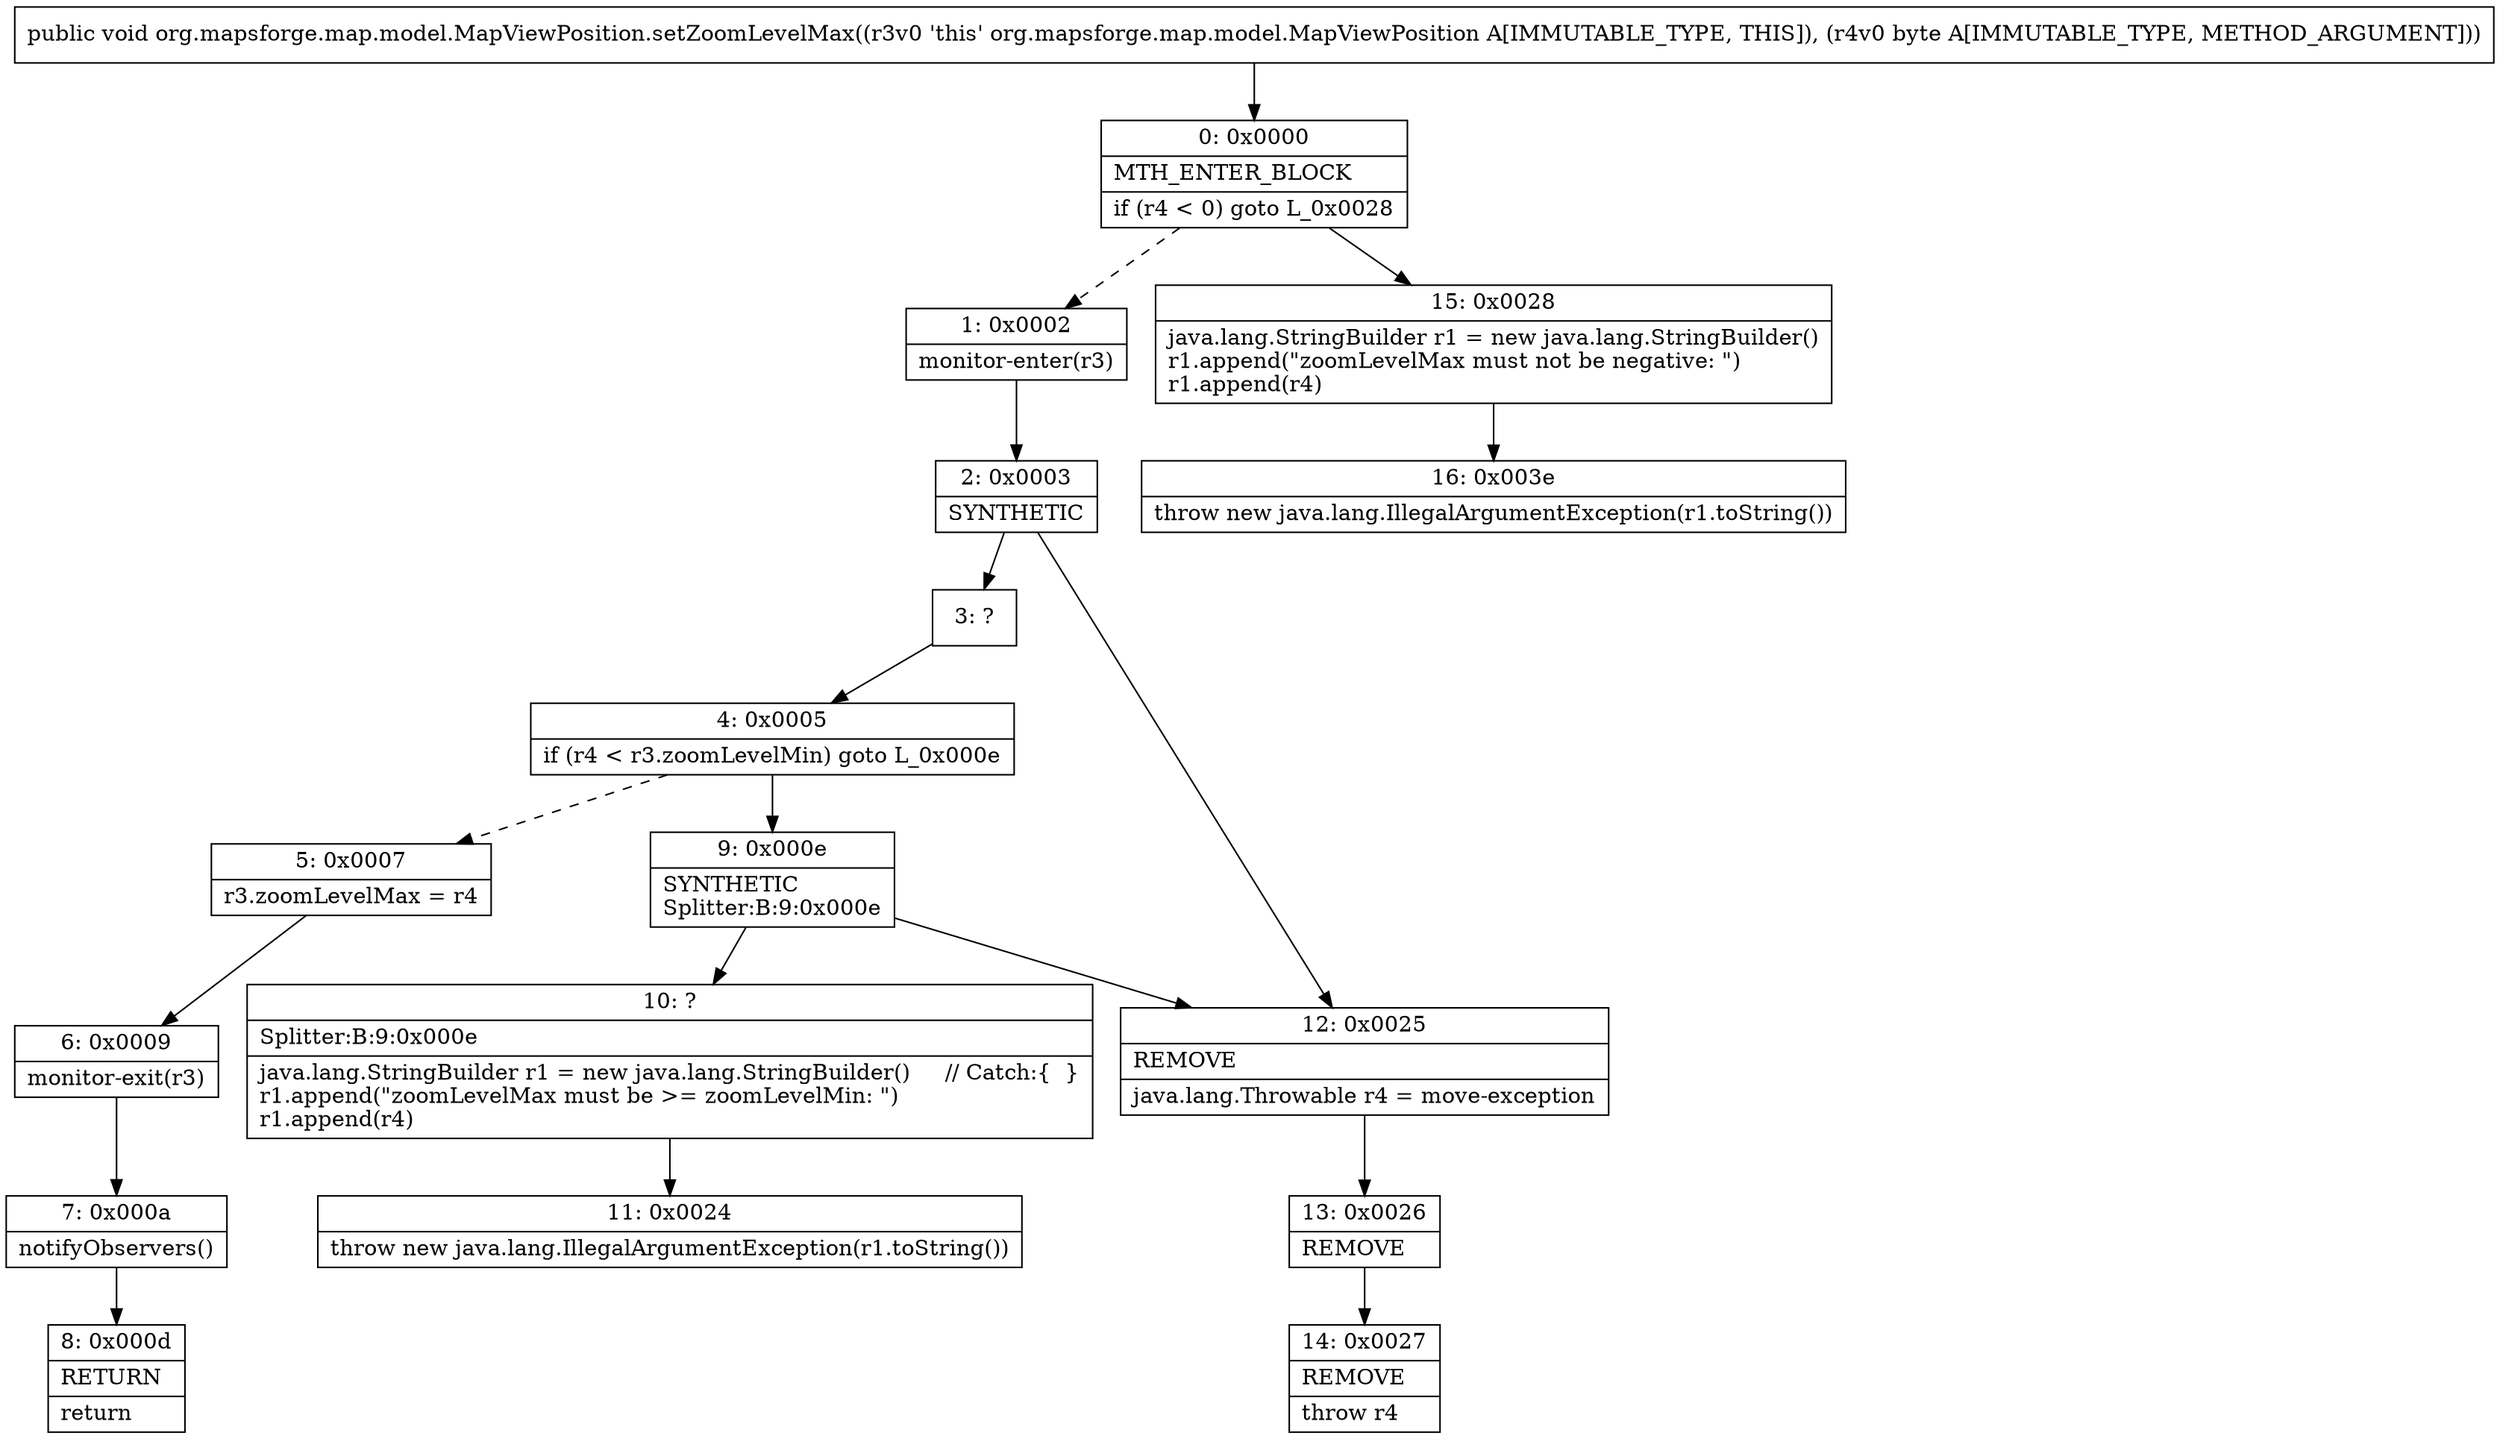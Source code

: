 digraph "CFG fororg.mapsforge.map.model.MapViewPosition.setZoomLevelMax(B)V" {
Node_0 [shape=record,label="{0\:\ 0x0000|MTH_ENTER_BLOCK\l|if (r4 \< 0) goto L_0x0028\l}"];
Node_1 [shape=record,label="{1\:\ 0x0002|monitor\-enter(r3)\l}"];
Node_2 [shape=record,label="{2\:\ 0x0003|SYNTHETIC\l}"];
Node_3 [shape=record,label="{3\:\ ?}"];
Node_4 [shape=record,label="{4\:\ 0x0005|if (r4 \< r3.zoomLevelMin) goto L_0x000e\l}"];
Node_5 [shape=record,label="{5\:\ 0x0007|r3.zoomLevelMax = r4\l}"];
Node_6 [shape=record,label="{6\:\ 0x0009|monitor\-exit(r3)\l}"];
Node_7 [shape=record,label="{7\:\ 0x000a|notifyObservers()\l}"];
Node_8 [shape=record,label="{8\:\ 0x000d|RETURN\l|return\l}"];
Node_9 [shape=record,label="{9\:\ 0x000e|SYNTHETIC\lSplitter:B:9:0x000e\l}"];
Node_10 [shape=record,label="{10\:\ ?|Splitter:B:9:0x000e\l|java.lang.StringBuilder r1 = new java.lang.StringBuilder()     \/\/ Catch:\{  \}\lr1.append(\"zoomLevelMax must be \>= zoomLevelMin: \")\lr1.append(r4)\l}"];
Node_11 [shape=record,label="{11\:\ 0x0024|throw new java.lang.IllegalArgumentException(r1.toString())\l}"];
Node_12 [shape=record,label="{12\:\ 0x0025|REMOVE\l|java.lang.Throwable r4 = move\-exception\l}"];
Node_13 [shape=record,label="{13\:\ 0x0026|REMOVE\l}"];
Node_14 [shape=record,label="{14\:\ 0x0027|REMOVE\l|throw r4\l}"];
Node_15 [shape=record,label="{15\:\ 0x0028|java.lang.StringBuilder r1 = new java.lang.StringBuilder()\lr1.append(\"zoomLevelMax must not be negative: \")\lr1.append(r4)\l}"];
Node_16 [shape=record,label="{16\:\ 0x003e|throw new java.lang.IllegalArgumentException(r1.toString())\l}"];
MethodNode[shape=record,label="{public void org.mapsforge.map.model.MapViewPosition.setZoomLevelMax((r3v0 'this' org.mapsforge.map.model.MapViewPosition A[IMMUTABLE_TYPE, THIS]), (r4v0 byte A[IMMUTABLE_TYPE, METHOD_ARGUMENT])) }"];
MethodNode -> Node_0;
Node_0 -> Node_1[style=dashed];
Node_0 -> Node_15;
Node_1 -> Node_2;
Node_2 -> Node_3;
Node_2 -> Node_12;
Node_3 -> Node_4;
Node_4 -> Node_5[style=dashed];
Node_4 -> Node_9;
Node_5 -> Node_6;
Node_6 -> Node_7;
Node_7 -> Node_8;
Node_9 -> Node_10;
Node_9 -> Node_12;
Node_10 -> Node_11;
Node_12 -> Node_13;
Node_13 -> Node_14;
Node_15 -> Node_16;
}

